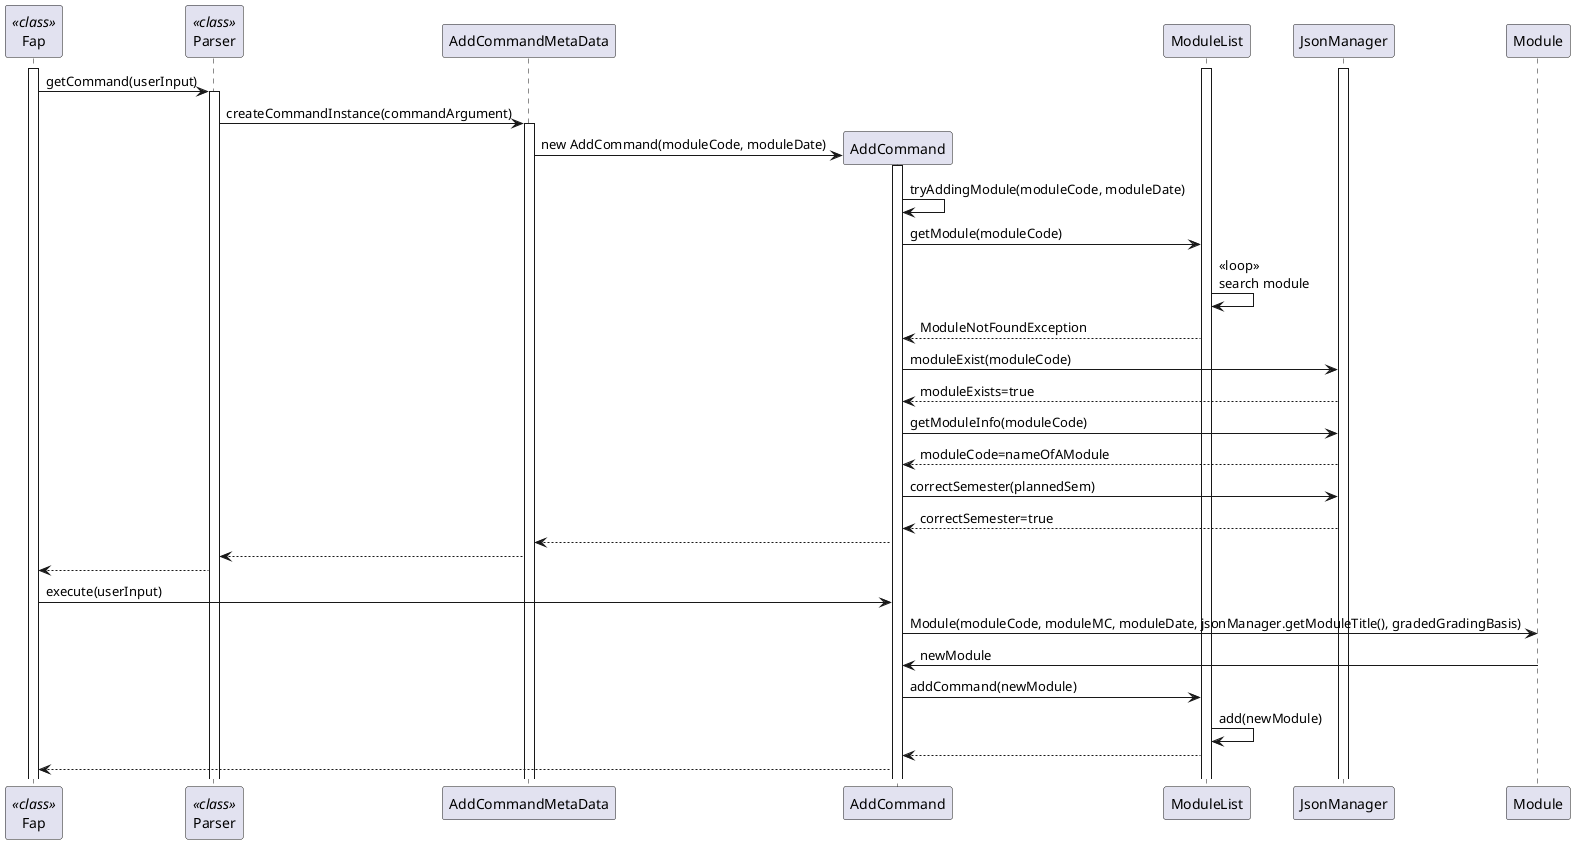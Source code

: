 @startuml
participant "Fap" as Fap <<class>>
participant "Parser" as Parser <<class>>
participant "AddCommandMetaData" as AddCommandMetaData
participant "AddCommand" as AddCommand
participant "ModuleList" as ModuleList
participant "JsonManager" as JsonManager
participant "Module" as Module

activate Fap
activate ModuleList
activate JsonManager

Fap -> Parser : getCommand(userInput)
activate Parser

Parser -> AddCommandMetaData : createCommandInstance(commandArgument)
activate AddCommandMetaData


AddCommandMetaData -> "AddCommand"** : new AddCommand(moduleCode, moduleDate)
activate AddCommand

AddCommand -> AddCommand : tryAddingModule(moduleCode, moduleDate)


AddCommand -> ModuleList : getModule(moduleCode)
ModuleList -> ModuleList : <<loop>>\nsearch module
ModuleList --> AddCommand : ModuleNotFoundException

AddCommand -> JsonManager : moduleExist(moduleCode)

JsonManager --> AddCommand : moduleExists=true

AddCommand -> JsonManager : getModuleInfo(moduleCode)

JsonManager --> AddCommand : moduleCode=nameOfAModule

AddCommand -> JsonManager : correctSemester(plannedSem)

JsonManager --> AddCommand : correctSemester=true

AddCommand --> AddCommandMetaData
AddCommandMetaData --> Parser
Parser --> Fap

Fap -> AddCommand: execute(userInput)


AddCommand -> Module : Module(moduleCode, moduleMC, moduleDate, jsonManager.getModuleTitle(), gradedGradingBasis)


Module -> AddCommand : newModule
AddCommand -> ModuleList : addCommand(newModule)
ModuleList -> ModuleList : add(newModule)
ModuleList --> AddCommand
AddCommand --> Fap

@enduml